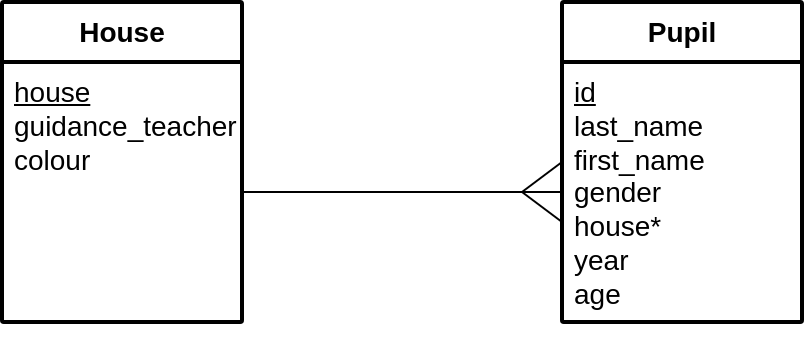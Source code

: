 <mxfile version="24.7.17">
  <diagram name="erd" id="dNqwXRDJ3yBruR6XhdzT">
    <mxGraphModel dx="882" dy="677" grid="1" gridSize="10" guides="1" tooltips="1" connect="1" arrows="1" fold="1" page="1" pageScale="1" pageWidth="1169" pageHeight="827" math="0" shadow="0">
      <root>
        <mxCell id="0" />
        <mxCell id="1" parent="0" />
        <mxCell id="vocePrslf9cfjjCVAfBs-1" value="&lt;b&gt;House&lt;/b&gt;" style="swimlane;childLayout=stackLayout;horizontal=1;startSize=30;horizontalStack=0;rounded=1;fontSize=14;fontStyle=0;strokeWidth=2;resizeParent=0;resizeLast=1;shadow=0;dashed=0;align=center;arcSize=1;whiteSpace=wrap;html=1;" parent="1" vertex="1">
          <mxGeometry x="320" y="360" width="120" height="160" as="geometry">
            <mxRectangle x="170" y="370" width="80" height="50" as="alternateBounds" />
          </mxGeometry>
        </mxCell>
        <mxCell id="vocePrslf9cfjjCVAfBs-2" value="&lt;font style=&quot;font-size: 14px;&quot;&gt;&lt;u style=&quot;&quot;&gt;house&lt;br&gt;&lt;/u&gt;guidance_teacher&lt;br&gt;colour&lt;br&gt;&lt;/font&gt;" style="align=left;strokeColor=none;fillColor=none;spacingLeft=4;fontSize=12;verticalAlign=top;resizable=0;rotatable=0;part=1;html=1;" parent="vocePrslf9cfjjCVAfBs-1" vertex="1">
          <mxGeometry y="30" width="120" height="130" as="geometry" />
        </mxCell>
        <mxCell id="vocePrslf9cfjjCVAfBs-3" style="edgeStyle=orthogonalEdgeStyle;rounded=0;orthogonalLoop=1;jettySize=auto;html=1;exitX=0.5;exitY=1;exitDx=0;exitDy=0;" parent="vocePrslf9cfjjCVAfBs-1" source="vocePrslf9cfjjCVAfBs-2" target="vocePrslf9cfjjCVAfBs-2" edge="1">
          <mxGeometry relative="1" as="geometry" />
        </mxCell>
        <mxCell id="vocePrslf9cfjjCVAfBs-4" value="&lt;b&gt;Pupil&lt;/b&gt;" style="swimlane;childLayout=stackLayout;horizontal=1;startSize=30;horizontalStack=0;rounded=1;fontSize=14;fontStyle=0;strokeWidth=2;resizeParent=0;resizeLast=1;shadow=0;dashed=0;align=center;arcSize=1;whiteSpace=wrap;html=1;" parent="1" vertex="1">
          <mxGeometry x="600" y="360" width="120" height="160" as="geometry">
            <mxRectangle x="170" y="370" width="80" height="50" as="alternateBounds" />
          </mxGeometry>
        </mxCell>
        <mxCell id="vocePrslf9cfjjCVAfBs-5" value="&lt;font style=&quot;font-size: 14px;&quot;&gt;&lt;u style=&quot;&quot;&gt;id&lt;br&gt;&lt;/u&gt;last_name&lt;br&gt;first_name&lt;br&gt;gender&lt;br&gt;house*&lt;br&gt;year&lt;br&gt;age&lt;/font&gt;" style="align=left;strokeColor=none;fillColor=none;spacingLeft=4;fontSize=12;verticalAlign=top;resizable=0;rotatable=0;part=1;html=1;" parent="vocePrslf9cfjjCVAfBs-4" vertex="1">
          <mxGeometry y="30" width="120" height="130" as="geometry" />
        </mxCell>
        <mxCell id="vocePrslf9cfjjCVAfBs-6" style="rounded=0;orthogonalLoop=1;jettySize=auto;html=1;exitX=1;exitY=0.5;exitDx=0;exitDy=0;entryX=0;entryY=0.5;entryDx=0;entryDy=0;endArrow=none;endFill=0;" parent="1" source="vocePrslf9cfjjCVAfBs-2" target="vocePrslf9cfjjCVAfBs-5" edge="1">
          <mxGeometry relative="1" as="geometry" />
        </mxCell>
        <mxCell id="vocePrslf9cfjjCVAfBs-7" value="" style="endArrow=none;html=1;rounded=0;exitX=1;exitY=0.367;exitDx=0;exitDy=0;exitPerimeter=0;" parent="1" edge="1">
          <mxGeometry width="50" height="50" relative="1" as="geometry">
            <mxPoint x="580" y="455" as="sourcePoint" />
            <mxPoint x="600" y="470" as="targetPoint" />
          </mxGeometry>
        </mxCell>
        <mxCell id="vocePrslf9cfjjCVAfBs-8" value="" style="endArrow=none;html=1;rounded=0;" parent="1" edge="1">
          <mxGeometry width="50" height="50" relative="1" as="geometry">
            <mxPoint x="580" y="455" as="sourcePoint" />
            <mxPoint x="600" y="440" as="targetPoint" />
          </mxGeometry>
        </mxCell>
      </root>
    </mxGraphModel>
  </diagram>
</mxfile>
